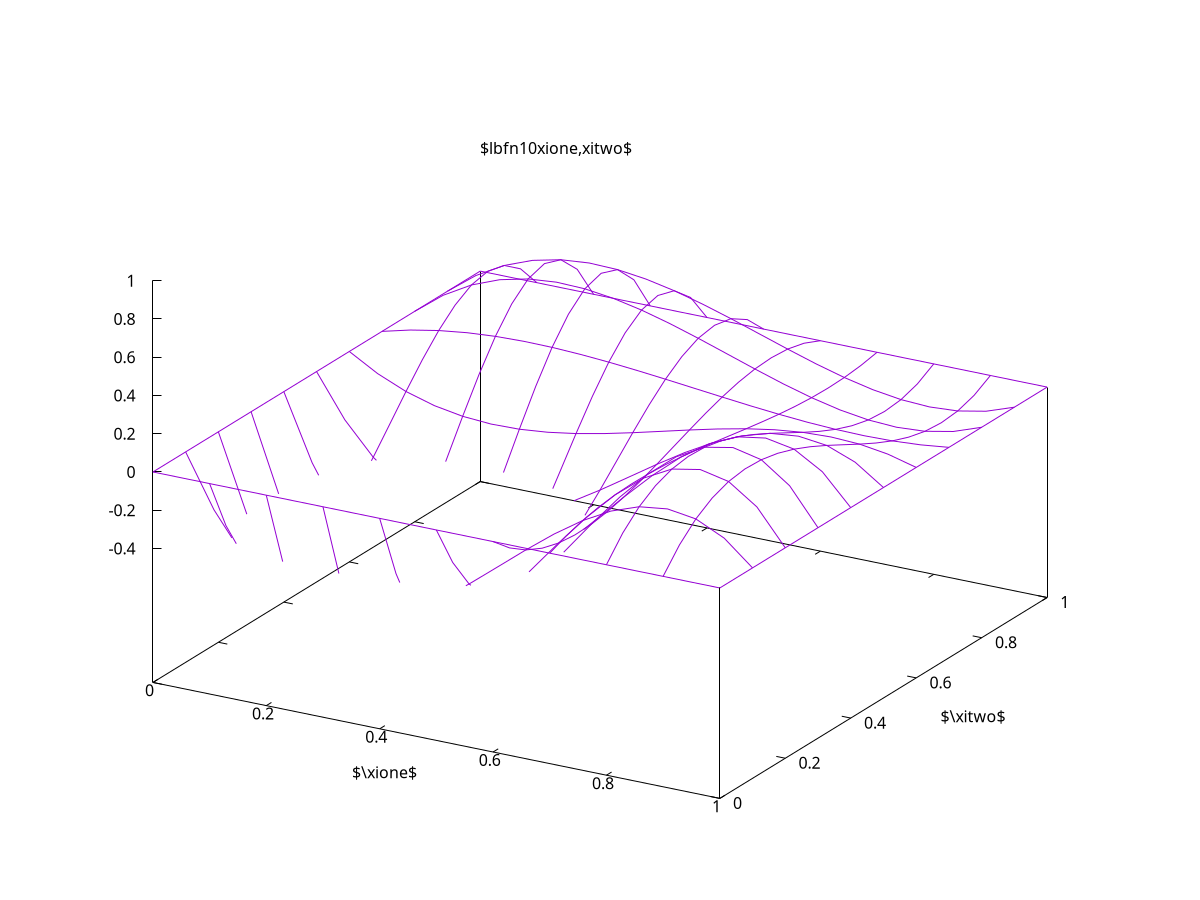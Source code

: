 #set title "Bicubic Lagrange basis functions"
set nokey
set samples 21
set isosample 11
set xlabel "$\\xione$"
set ylabel "$\\xitwo$"
set label 10 "$\\lbfn{10}{\\xione,\\xitwo}$" at 0.33, 0.66, 1.20 centre
#set xtics  0.00,0.25,1
#set ytics -0.25,0.25,1
psi10(x,y)=(81.0/4.0)*x*(3.0*x-2.0)*(x-1.0)*y*(3.0*y-2.0)*(1.0-y)
set xrange [0:1]
set yrange [0:1]
set zrange [-0.4:1]
splot psi10(x,y)

 
